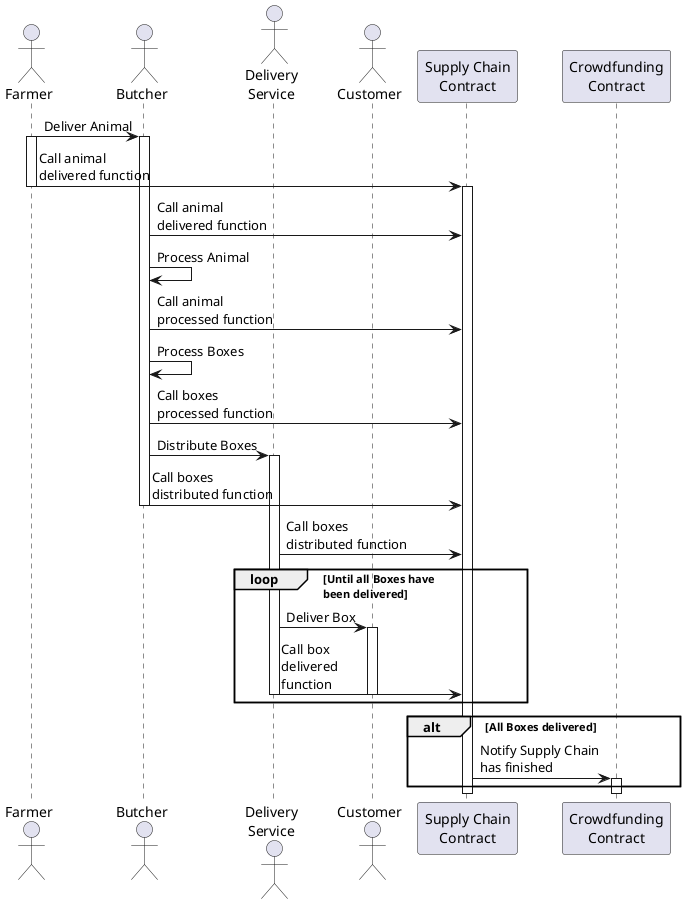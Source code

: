@startuml
actor Farmer as farmer
actor Butcher as butcher
actor "Delivery\nService" as delivery
actor Customer as customer
participant "Supply Chain\nContract" as supplyContract
participant "Crowdfunding\nContract" as crowdContract

farmer -> butcher: Deliver Animal
activate farmer
activate butcher
farmer -> supplyContract: Call animal\ndelivered function
deactivate farmer
activate supplyContract
butcher -> supplyContract: Call animal\ndelivered function

butcher -> butcher: Process Animal
butcher -> supplyContract: Call animal\nprocessed function
butcher -> butcher: Process Boxes
butcher -> supplyContract: Call boxes\nprocessed function
butcher -> delivery: Distribute Boxes
activate delivery
butcher -> supplyContract: Call boxes\ndistributed function
deactivate butcher
delivery -> supplyContract: Call boxes\ndistributed function

loop Until all Boxes have\nbeen delivered
    delivery -> customer: Deliver Box
    activate customer
    delivery -> supplyContract: Call box\ndelivered\nfunction
    deactivate customer
    deactivate delivery
end

alt All Boxes delivered
    supplyContract -> crowdContract: Notify Supply Chain\nhas finished
    activate crowdContract
end
deactivate crowdContract
deactivate supplyContract
@enduml
